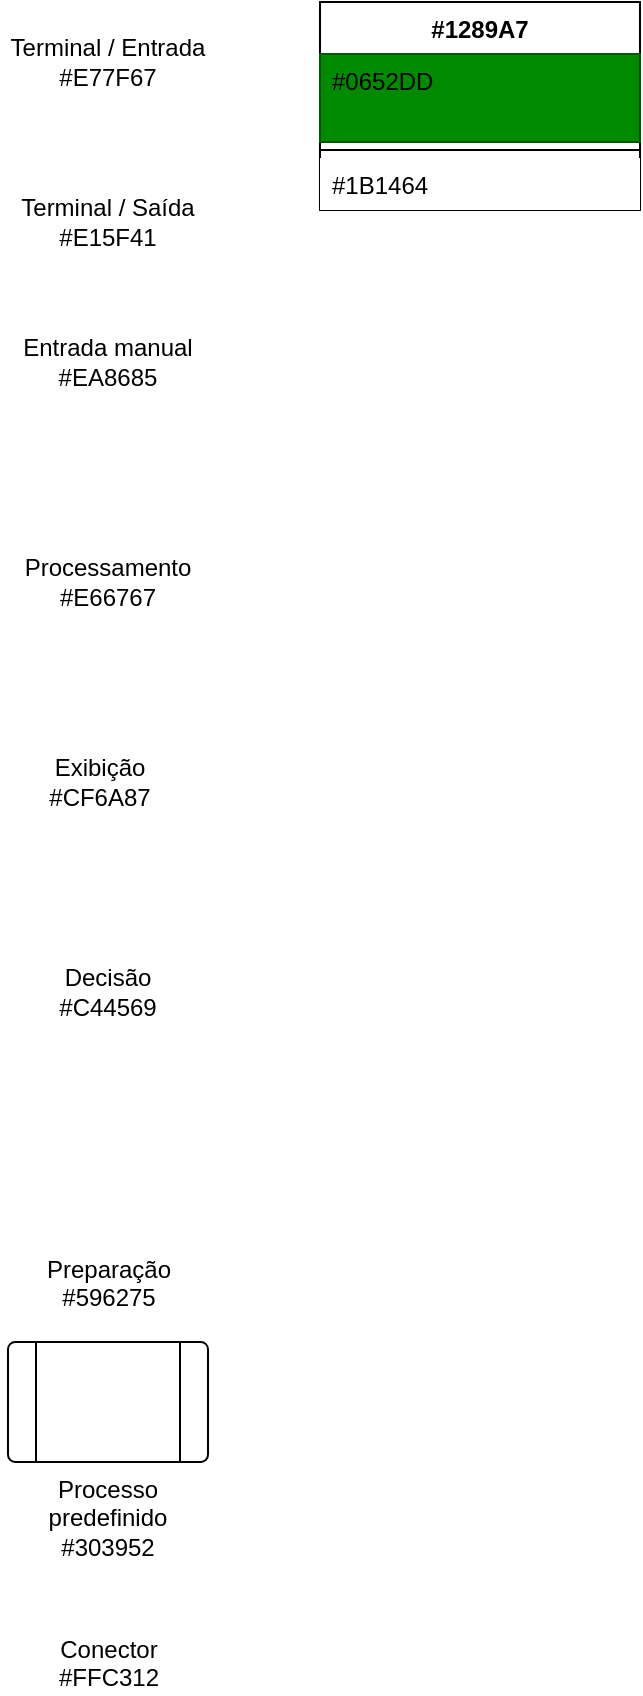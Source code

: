 <mxfile version="27.0.9">
  <diagram name="Página-1" id="8dqNt7fCDWXGeDZh-Bqt">
    <mxGraphModel dx="517" dy="187" grid="1" gridSize="10" guides="1" tooltips="1" connect="1" arrows="1" fold="1" page="1" pageScale="1" pageWidth="827" pageHeight="1169" math="0" shadow="0">
      <root>
        <mxCell id="0" />
        <mxCell id="1" parent="0" />
        <mxCell id="zhd2SWeFOq5yDtBIlxi7-1" value="Terminal / Entrada&lt;div&gt;#E77F67&lt;/div&gt;" style="strokeWidth=2;html=1;shape=mxgraph.flowchart.terminator;whiteSpace=wrap;strokeColor=none;fillColor=light-dark(#FFFFFF,#E77F67);" vertex="1" parent="1">
          <mxGeometry x="364" y="40" width="100" height="60" as="geometry" />
        </mxCell>
        <mxCell id="zhd2SWeFOq5yDtBIlxi7-2" value="Terminal / Saída&lt;div&gt;#E15F41&lt;/div&gt;" style="strokeWidth=2;html=1;shape=mxgraph.flowchart.terminator;whiteSpace=wrap;strokeColor=none;fillColor=light-dark(#FFFFFF,#E15F41);" vertex="1" parent="1">
          <mxGeometry x="364" y="120" width="100" height="60" as="geometry" />
        </mxCell>
        <mxCell id="zhd2SWeFOq5yDtBIlxi7-3" value="Entrada manual&lt;div&gt;#EA8685&lt;/div&gt;" style="html=1;strokeWidth=2;shape=manualInput;whiteSpace=wrap;rounded=1;size=26;arcSize=11;strokeColor=none;fillColor=light-dark(#FFFFFF,#EA8685);" vertex="1" parent="1">
          <mxGeometry x="364" y="190" width="100" height="60" as="geometry" />
        </mxCell>
        <mxCell id="zhd2SWeFOq5yDtBIlxi7-4" value="Processamento&lt;div&gt;#E66767&lt;/div&gt;" style="rounded=1;whiteSpace=wrap;html=1;absoluteArcSize=1;arcSize=14;strokeWidth=2;strokeColor=none;fillColor=light-dark(#FFFFFF,#E66767);" vertex="1" parent="1">
          <mxGeometry x="364" y="280" width="100" height="100" as="geometry" />
        </mxCell>
        <mxCell id="zhd2SWeFOq5yDtBIlxi7-5" value="Exibição&lt;div&gt;#CF6A87&lt;/div&gt;" style="strokeWidth=2;html=1;shape=mxgraph.flowchart.display;whiteSpace=wrap;strokeColor=none;fillColor=light-dark(#FFFFFF,#CF6A87);" vertex="1" parent="1">
          <mxGeometry x="360" y="400" width="100" height="60" as="geometry" />
        </mxCell>
        <mxCell id="zhd2SWeFOq5yDtBIlxi7-6" value="Decisão&lt;div&gt;#C44569&lt;/div&gt;" style="strokeWidth=2;html=1;shape=mxgraph.flowchart.decision;whiteSpace=wrap;strokeColor=none;fillColor=light-dark(#FFFFFF,#C44569);" vertex="1" parent="1">
          <mxGeometry x="364" y="485" width="100" height="100" as="geometry" />
        </mxCell>
        <mxCell id="zhd2SWeFOq5yDtBIlxi7-7" value="Preparação&lt;div&gt;#596275&lt;/div&gt;" style="verticalLabelPosition=bottom;verticalAlign=top;html=1;shape=hexagon;perimeter=hexagonPerimeter2;arcSize=6;size=0.27;strokeColor=none;fillColor=light-dark(#FFFFFF,#596275);" vertex="1" parent="1">
          <mxGeometry x="364" y="600" width="100" height="60" as="geometry" />
        </mxCell>
        <mxCell id="zhd2SWeFOq5yDtBIlxi7-8" value="Processo predefinido&lt;div&gt;#303952&lt;/div&gt;" style="verticalLabelPosition=bottom;verticalAlign=top;html=1;shape=process;whiteSpace=wrap;rounded=1;size=0.14;arcSize=6;strokeColor=default;fillColor=light-dark(#FFFFFF,#303952);" vertex="1" parent="1">
          <mxGeometry x="364" y="710" width="100" height="60" as="geometry" />
        </mxCell>
        <mxCell id="zhd2SWeFOq5yDtBIlxi7-9" value="Conector&lt;div&gt;#FFC312&lt;/div&gt;" style="verticalLabelPosition=bottom;verticalAlign=top;html=1;shape=mxgraph.flowchart.on-page_reference;strokeColor=none;fillColor=light-dark(#FFFFFF,#FFC312);" vertex="1" parent="1">
          <mxGeometry x="404" y="830" width="20" height="20" as="geometry" />
        </mxCell>
        <mxCell id="zhd2SWeFOq5yDtBIlxi7-11" value="#1289A7" style="swimlane;fontStyle=1;align=center;verticalAlign=top;childLayout=stackLayout;horizontal=1;startSize=26;horizontalStack=0;resizeParent=1;resizeParentMax=0;resizeLast=0;collapsible=1;marginBottom=0;whiteSpace=wrap;html=1;fillColor=light-dark(#FFFFFF,#1289A7);" vertex="1" parent="1">
          <mxGeometry x="520" y="40" width="160" height="104" as="geometry" />
        </mxCell>
        <mxCell id="zhd2SWeFOq5yDtBIlxi7-12" value="&lt;font style=&quot;color: light-dark(rgb(0, 0, 0), rgb(255, 255, 255));&quot;&gt;#0652DD&lt;/font&gt;" style="text;strokeColor=#005700;fillColor=light-dark(#008A00,#0652DD);align=left;verticalAlign=top;spacingLeft=4;spacingRight=4;overflow=hidden;rotatable=0;points=[[0,0.5],[1,0.5]];portConstraint=eastwest;whiteSpace=wrap;html=1;fontColor=#ffffff;" vertex="1" parent="zhd2SWeFOq5yDtBIlxi7-11">
          <mxGeometry y="26" width="160" height="44" as="geometry" />
        </mxCell>
        <mxCell id="zhd2SWeFOq5yDtBIlxi7-13" value="" style="line;strokeWidth=1;fillColor=none;align=left;verticalAlign=middle;spacingTop=-1;spacingLeft=3;spacingRight=3;rotatable=0;labelPosition=right;points=[];portConstraint=eastwest;strokeColor=inherit;" vertex="1" parent="zhd2SWeFOq5yDtBIlxi7-11">
          <mxGeometry y="70" width="160" height="8" as="geometry" />
        </mxCell>
        <mxCell id="zhd2SWeFOq5yDtBIlxi7-14" value="#1B1464" style="text;strokeColor=none;fillColor=light-dark(#FFFFFF,#1B1464);align=left;verticalAlign=top;spacingLeft=4;spacingRight=4;overflow=hidden;rotatable=0;points=[[0,0.5],[1,0.5]];portConstraint=eastwest;whiteSpace=wrap;html=1;" vertex="1" parent="zhd2SWeFOq5yDtBIlxi7-11">
          <mxGeometry y="78" width="160" height="26" as="geometry" />
        </mxCell>
      </root>
    </mxGraphModel>
  </diagram>
</mxfile>
